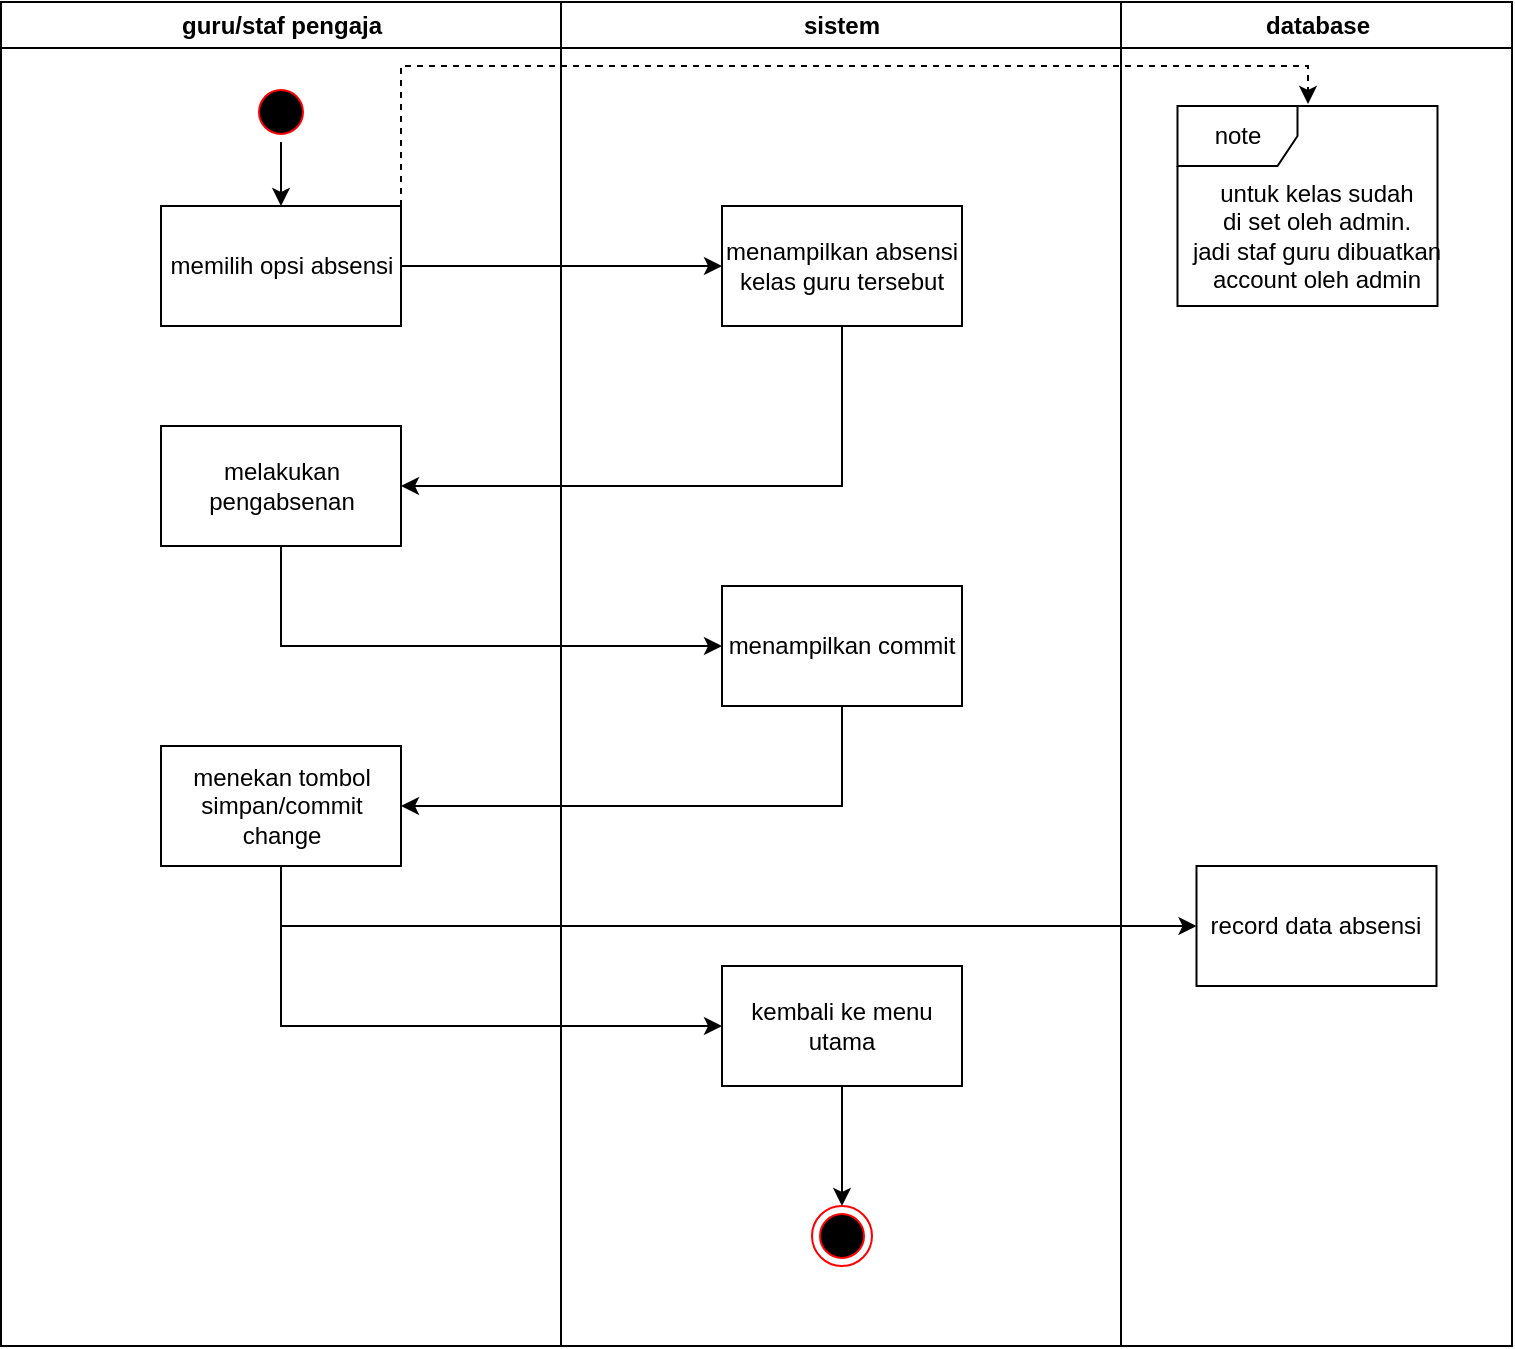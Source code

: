 <mxfile version="22.0.8" type="device">
  <diagram name="Page-1" id="e7e014a7-5840-1c2e-5031-d8a46d1fe8dd">
    <mxGraphModel dx="1434" dy="833" grid="1" gridSize="10" guides="1" tooltips="1" connect="1" arrows="1" fold="1" page="1" pageScale="1" pageWidth="1169" pageHeight="826" background="none" math="0" shadow="0">
      <root>
        <mxCell id="0" />
        <mxCell id="1" parent="0" />
        <mxCell id="2" value="guru/staf pengaja" style="swimlane;whiteSpace=wrap" parent="1" vertex="1">
          <mxGeometry x="164.5" y="128" width="280" height="672" as="geometry" />
        </mxCell>
        <mxCell id="hyuBC3MO8Z6mbS1o9Sjm-47" style="edgeStyle=orthogonalEdgeStyle;rounded=0;orthogonalLoop=1;jettySize=auto;html=1;exitX=0.5;exitY=1;exitDx=0;exitDy=0;" edge="1" parent="2" source="5" target="hyuBC3MO8Z6mbS1o9Sjm-41">
          <mxGeometry relative="1" as="geometry" />
        </mxCell>
        <mxCell id="5" value="" style="ellipse;shape=startState;fillColor=#000000;strokeColor=#ff0000;" parent="2" vertex="1">
          <mxGeometry x="125" y="40" width="30" height="30" as="geometry" />
        </mxCell>
        <mxCell id="hyuBC3MO8Z6mbS1o9Sjm-41" value="memilih opsi absensi" style="rounded=0;whiteSpace=wrap;html=1;" vertex="1" parent="2">
          <mxGeometry x="80" y="102" width="120" height="60" as="geometry" />
        </mxCell>
        <mxCell id="hyuBC3MO8Z6mbS1o9Sjm-51" value="melakukan pengabsenan" style="rounded=0;whiteSpace=wrap;html=1;" vertex="1" parent="2">
          <mxGeometry x="80" y="212" width="120" height="60" as="geometry" />
        </mxCell>
        <mxCell id="hyuBC3MO8Z6mbS1o9Sjm-57" value="menekan tombol simpan/commit change" style="rounded=0;whiteSpace=wrap;html=1;" vertex="1" parent="2">
          <mxGeometry x="80" y="372" width="120" height="60" as="geometry" />
        </mxCell>
        <mxCell id="3" value="sistem" style="swimlane;whiteSpace=wrap" parent="1" vertex="1">
          <mxGeometry x="444.5" y="128" width="280" height="672" as="geometry" />
        </mxCell>
        <mxCell id="hyuBC3MO8Z6mbS1o9Sjm-49" value="menampilkan absensi kelas guru tersebut" style="rounded=0;whiteSpace=wrap;html=1;" vertex="1" parent="3">
          <mxGeometry x="80.5" y="102" width="120" height="60" as="geometry" />
        </mxCell>
        <mxCell id="hyuBC3MO8Z6mbS1o9Sjm-54" value="menampilkan commit" style="rounded=0;whiteSpace=wrap;html=1;" vertex="1" parent="3">
          <mxGeometry x="80.5" y="292" width="120" height="60" as="geometry" />
        </mxCell>
        <mxCell id="hyuBC3MO8Z6mbS1o9Sjm-65" style="edgeStyle=orthogonalEdgeStyle;rounded=0;orthogonalLoop=1;jettySize=auto;html=1;exitX=0.5;exitY=1;exitDx=0;exitDy=0;entryX=0.5;entryY=0;entryDx=0;entryDy=0;" edge="1" parent="3" source="hyuBC3MO8Z6mbS1o9Sjm-59" target="hyuBC3MO8Z6mbS1o9Sjm-64">
          <mxGeometry relative="1" as="geometry" />
        </mxCell>
        <mxCell id="hyuBC3MO8Z6mbS1o9Sjm-59" value="kembali ke menu utama" style="rounded=0;whiteSpace=wrap;html=1;" vertex="1" parent="3">
          <mxGeometry x="80.5" y="482" width="120" height="60" as="geometry" />
        </mxCell>
        <mxCell id="hyuBC3MO8Z6mbS1o9Sjm-64" value="" style="ellipse;html=1;shape=endState;fillColor=#000000;strokeColor=#ff0000;" vertex="1" parent="3">
          <mxGeometry x="125.5" y="602" width="30" height="30" as="geometry" />
        </mxCell>
        <mxCell id="4" value="database" style="swimlane;whiteSpace=wrap" parent="1" vertex="1">
          <mxGeometry x="724.5" y="128" width="195.5" height="672" as="geometry" />
        </mxCell>
        <mxCell id="hyuBC3MO8Z6mbS1o9Sjm-61" value="record data absensi" style="rounded=0;whiteSpace=wrap;html=1;" vertex="1" parent="4">
          <mxGeometry x="37.75" y="432" width="120" height="60" as="geometry" />
        </mxCell>
        <mxCell id="hyuBC3MO8Z6mbS1o9Sjm-50" style="edgeStyle=orthogonalEdgeStyle;rounded=0;orthogonalLoop=1;jettySize=auto;html=1;exitX=1;exitY=0.5;exitDx=0;exitDy=0;" edge="1" parent="1" source="hyuBC3MO8Z6mbS1o9Sjm-41" target="hyuBC3MO8Z6mbS1o9Sjm-49">
          <mxGeometry relative="1" as="geometry" />
        </mxCell>
        <mxCell id="hyuBC3MO8Z6mbS1o9Sjm-52" style="edgeStyle=orthogonalEdgeStyle;rounded=0;orthogonalLoop=1;jettySize=auto;html=1;exitX=0.5;exitY=1;exitDx=0;exitDy=0;entryX=1;entryY=0.5;entryDx=0;entryDy=0;" edge="1" parent="1" source="hyuBC3MO8Z6mbS1o9Sjm-49" target="hyuBC3MO8Z6mbS1o9Sjm-51">
          <mxGeometry relative="1" as="geometry" />
        </mxCell>
        <mxCell id="hyuBC3MO8Z6mbS1o9Sjm-55" style="edgeStyle=orthogonalEdgeStyle;rounded=0;orthogonalLoop=1;jettySize=auto;html=1;exitX=0.5;exitY=1;exitDx=0;exitDy=0;entryX=0;entryY=0.5;entryDx=0;entryDy=0;" edge="1" parent="1" source="hyuBC3MO8Z6mbS1o9Sjm-51" target="hyuBC3MO8Z6mbS1o9Sjm-54">
          <mxGeometry relative="1" as="geometry" />
        </mxCell>
        <mxCell id="hyuBC3MO8Z6mbS1o9Sjm-58" style="edgeStyle=orthogonalEdgeStyle;rounded=0;orthogonalLoop=1;jettySize=auto;html=1;exitX=0.5;exitY=1;exitDx=0;exitDy=0;entryX=1;entryY=0.5;entryDx=0;entryDy=0;" edge="1" parent="1" source="hyuBC3MO8Z6mbS1o9Sjm-54" target="hyuBC3MO8Z6mbS1o9Sjm-57">
          <mxGeometry relative="1" as="geometry" />
        </mxCell>
        <mxCell id="hyuBC3MO8Z6mbS1o9Sjm-60" style="edgeStyle=orthogonalEdgeStyle;rounded=0;orthogonalLoop=1;jettySize=auto;html=1;exitX=0.5;exitY=1;exitDx=0;exitDy=0;entryX=0;entryY=0.5;entryDx=0;entryDy=0;" edge="1" parent="1" source="hyuBC3MO8Z6mbS1o9Sjm-57" target="hyuBC3MO8Z6mbS1o9Sjm-59">
          <mxGeometry relative="1" as="geometry" />
        </mxCell>
        <mxCell id="hyuBC3MO8Z6mbS1o9Sjm-63" style="edgeStyle=orthogonalEdgeStyle;rounded=0;orthogonalLoop=1;jettySize=auto;html=1;exitX=0.5;exitY=1;exitDx=0;exitDy=0;" edge="1" parent="1" source="hyuBC3MO8Z6mbS1o9Sjm-57" target="hyuBC3MO8Z6mbS1o9Sjm-61">
          <mxGeometry relative="1" as="geometry" />
        </mxCell>
        <mxCell id="hyuBC3MO8Z6mbS1o9Sjm-67" value="" style="group" vertex="1" connectable="0" parent="1">
          <mxGeometry x="747.25" y="180" width="150" height="100" as="geometry" />
        </mxCell>
        <mxCell id="hyuBC3MO8Z6mbS1o9Sjm-43" value="note" style="shape=umlFrame;whiteSpace=wrap;html=1;pointerEvents=0;container=1;" vertex="1" parent="hyuBC3MO8Z6mbS1o9Sjm-67">
          <mxGeometry x="5.5" width="130" height="100" as="geometry" />
        </mxCell>
        <mxCell id="hyuBC3MO8Z6mbS1o9Sjm-46" value="untuk kelas sudah&lt;br&gt;di set oleh admin.&lt;br&gt;jadi staf guru dibuatkan&lt;br&gt;account oleh admin" style="text;html=1;align=center;verticalAlign=middle;resizable=0;points=[];autosize=1;strokeColor=none;fillColor=none;" vertex="1" parent="hyuBC3MO8Z6mbS1o9Sjm-67">
          <mxGeometry y="30" width="150" height="70" as="geometry" />
        </mxCell>
        <mxCell id="hyuBC3MO8Z6mbS1o9Sjm-68" style="edgeStyle=orthogonalEdgeStyle;rounded=0;orthogonalLoop=1;jettySize=auto;html=1;exitX=1;exitY=0;exitDx=0;exitDy=0;entryX=0.502;entryY=-0.01;entryDx=0;entryDy=0;entryPerimeter=0;dashed=1;" edge="1" parent="1" source="hyuBC3MO8Z6mbS1o9Sjm-41" target="hyuBC3MO8Z6mbS1o9Sjm-43">
          <mxGeometry relative="1" as="geometry" />
        </mxCell>
      </root>
    </mxGraphModel>
  </diagram>
</mxfile>
